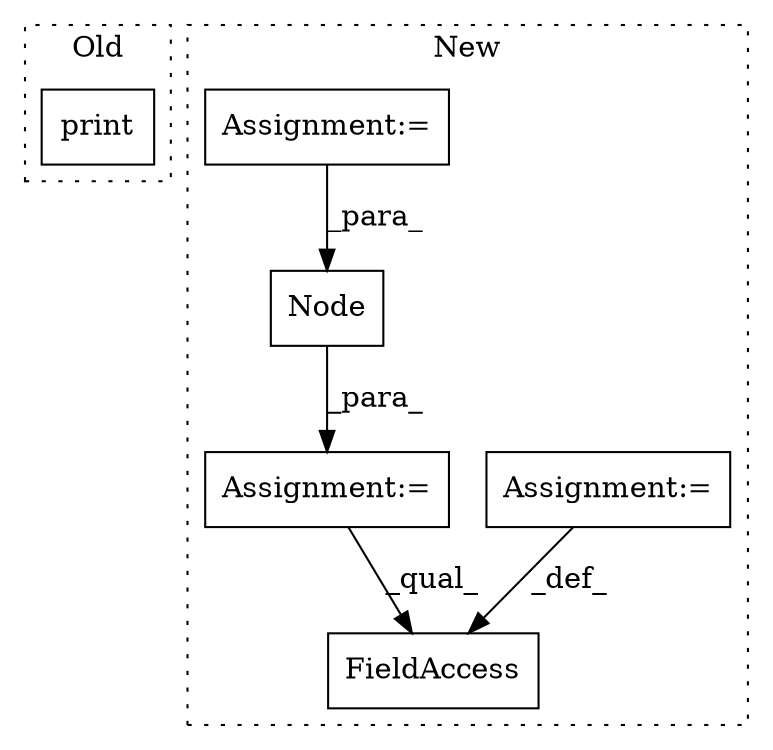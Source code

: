 digraph G {
subgraph cluster0 {
1 [label="print" a="32" s="3006,3035" l="6,1" shape="box"];
label = "Old";
style="dotted";
}
subgraph cluster1 {
2 [label="Node" a="32" s="3610,3618" l="5,1" shape="box"];
3 [label="FieldAccess" a="22" s="3625" l="23" shape="box"];
4 [label="Assignment:=" a="7" s="3648" l="1" shape="box"];
5 [label="Assignment:=" a="7" s="3535" l="1" shape="box"];
6 [label="Assignment:=" a="7" s="3609" l="1" shape="box"];
label = "New";
style="dotted";
}
2 -> 6 [label="_para_"];
4 -> 3 [label="_def_"];
5 -> 2 [label="_para_"];
6 -> 3 [label="_qual_"];
}